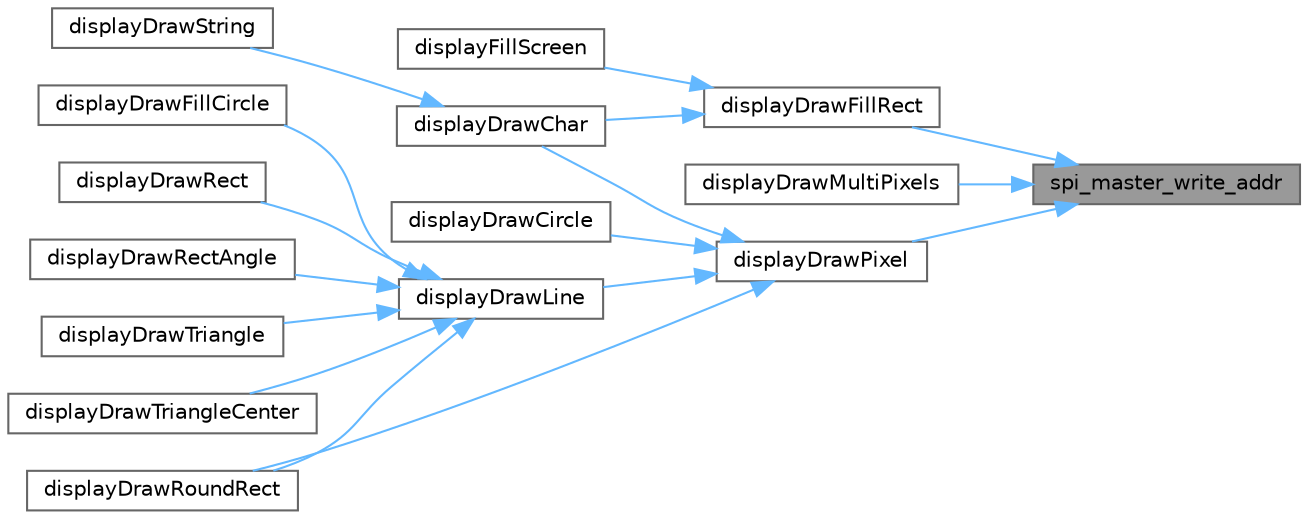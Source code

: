digraph "spi_master_write_addr"
{
 // LATEX_PDF_SIZE
  bgcolor="transparent";
  edge [fontname=Helvetica,fontsize=10,labelfontname=Helvetica,labelfontsize=10];
  node [fontname=Helvetica,fontsize=10,shape=box,height=0.2,width=0.4];
  rankdir="RL";
  Node1 [id="Node000001",label="spi_master_write_addr",height=0.2,width=0.4,color="gray40", fillcolor="grey60", style="filled", fontcolor="black",tooltip=" "];
  Node1 -> Node2 [id="edge1_Node000001_Node000002",dir="back",color="steelblue1",style="solid",tooltip=" "];
  Node2 [id="Node000002",label="displayDrawFillRect",height=0.2,width=0.4,color="grey40", fillcolor="white", style="filled",URL="$group__DISPLAY.html#ga1c1688930e03cde2e24c29ad420997ba",tooltip="Draw a filled rectangle to the display."];
  Node2 -> Node3 [id="edge2_Node000002_Node000003",dir="back",color="steelblue1",style="solid",tooltip=" "];
  Node3 [id="Node000003",label="displayDrawChar",height=0.2,width=0.4,color="grey40", fillcolor="white", style="filled",URL="$group__DISPLAY.html#ga8a92d604ad9c6f72684a0d0679cb04bf",tooltip="Draws a character on the given coordinates of the display."];
  Node3 -> Node4 [id="edge3_Node000003_Node000004",dir="back",color="steelblue1",style="solid",tooltip=" "];
  Node4 [id="Node000004",label="displayDrawString",height=0.2,width=0.4,color="grey40", fillcolor="white", style="filled",URL="$group__DISPLAY.html#ga0cf83239824624d1a311a74613194ad0",tooltip="Function to draw a string on the display."];
  Node2 -> Node5 [id="edge4_Node000002_Node000005",dir="back",color="steelblue1",style="solid",tooltip=" "];
  Node5 [id="Node000005",label="displayFillScreen",height=0.2,width=0.4,color="grey40", fillcolor="white", style="filled",URL="$group__DISPLAY.html#gac8caa3499c1a3f4a26dccfb839ba0255",tooltip="Fill entire display with a single color using the ldcDrawFillRect function."];
  Node1 -> Node6 [id="edge5_Node000001_Node000006",dir="back",color="steelblue1",style="solid",tooltip=" "];
  Node6 [id="Node000006",label="displayDrawMultiPixels",height=0.2,width=0.4,color="grey40", fillcolor="white", style="filled",URL="$display_8c.html#adf526f5ef51e463fe18207554e4a1b4d",tooltip=" "];
  Node1 -> Node7 [id="edge6_Node000001_Node000007",dir="back",color="steelblue1",style="solid",tooltip=" "];
  Node7 [id="Node000007",label="displayDrawPixel",height=0.2,width=0.4,color="grey40", fillcolor="white", style="filled",URL="$group__DISPLAY.html#gaeae5a9ba9c5f7b780544cf28ce8c9eff",tooltip="Draw a single pixel to the display."];
  Node7 -> Node3 [id="edge7_Node000007_Node000003",dir="back",color="steelblue1",style="solid",tooltip=" "];
  Node7 -> Node8 [id="edge8_Node000007_Node000008",dir="back",color="steelblue1",style="solid",tooltip=" "];
  Node8 [id="Node000008",label="displayDrawCircle",height=0.2,width=0.4,color="grey40", fillcolor="white", style="filled",URL="$group__DISPLAY.html#gab324776dd38a2a66365ddc20172c6fcb",tooltip="Draw a circle without infill on the display."];
  Node7 -> Node9 [id="edge9_Node000007_Node000009",dir="back",color="steelblue1",style="solid",tooltip=" "];
  Node9 [id="Node000009",label="displayDrawLine",height=0.2,width=0.4,color="grey40", fillcolor="white", style="filled",URL="$group__DISPLAY.html#ga80ea5d257614d01bf5cda9a630768dbb",tooltip="Draw a line from two coordinates."];
  Node9 -> Node10 [id="edge10_Node000009_Node000010",dir="back",color="steelblue1",style="solid",tooltip=" "];
  Node10 [id="Node000010",label="displayDrawFillCircle",height=0.2,width=0.4,color="grey40", fillcolor="white", style="filled",URL="$group__DISPLAY.html#gafa1ff5f384f54a67f926e199ff818114",tooltip="Draw a circle with infill on the display."];
  Node9 -> Node11 [id="edge11_Node000009_Node000011",dir="back",color="steelblue1",style="solid",tooltip=" "];
  Node11 [id="Node000011",label="displayDrawRect",height=0.2,width=0.4,color="grey40", fillcolor="white", style="filled",URL="$group__DISPLAY.html#ga56176a770a264c0d2de17a0d5b6ba1fa",tooltip="Draw a filled rectangle."];
  Node9 -> Node12 [id="edge12_Node000009_Node000012",dir="back",color="steelblue1",style="solid",tooltip=" "];
  Node12 [id="Node000012",label="displayDrawRectAngle",height=0.2,width=0.4,color="grey40", fillcolor="white", style="filled",URL="$group__DISPLAY.html#gaf018a8da224cefed55444294209768af",tooltip="Draws a rectangle with rounded corners at a specified angle on the display."];
  Node9 -> Node13 [id="edge13_Node000009_Node000013",dir="back",color="steelblue1",style="solid",tooltip=" "];
  Node13 [id="Node000013",label="displayDrawRoundRect",height=0.2,width=0.4,color="grey40", fillcolor="white", style="filled",URL="$group__DISPLAY.html#ga84dba9b6c5b9684448c7bb8823d0907d",tooltip="Draw a rectangle with rounded angles."];
  Node9 -> Node14 [id="edge14_Node000009_Node000014",dir="back",color="steelblue1",style="solid",tooltip=" "];
  Node14 [id="Node000014",label="displayDrawTriangle",height=0.2,width=0.4,color="grey40", fillcolor="white", style="filled",URL="$group__DISPLAY.html#ga4be3f426f9b3f5a2eeb5aca6997804c7",tooltip="Draw a triangle without infill between the three given points in the given color."];
  Node9 -> Node15 [id="edge15_Node000009_Node000015",dir="back",color="steelblue1",style="solid",tooltip=" "];
  Node15 [id="Node000015",label="displayDrawTriangleCenter",height=0.2,width=0.4,color="grey40", fillcolor="white", style="filled",URL="$group__DISPLAY.html#gafaaa5373cd6d91adfcde95f18aabef77",tooltip="Draws a triangle at a specified angle on the display."];
  Node7 -> Node13 [id="edge16_Node000007_Node000013",dir="back",color="steelblue1",style="solid",tooltip=" "];
}
